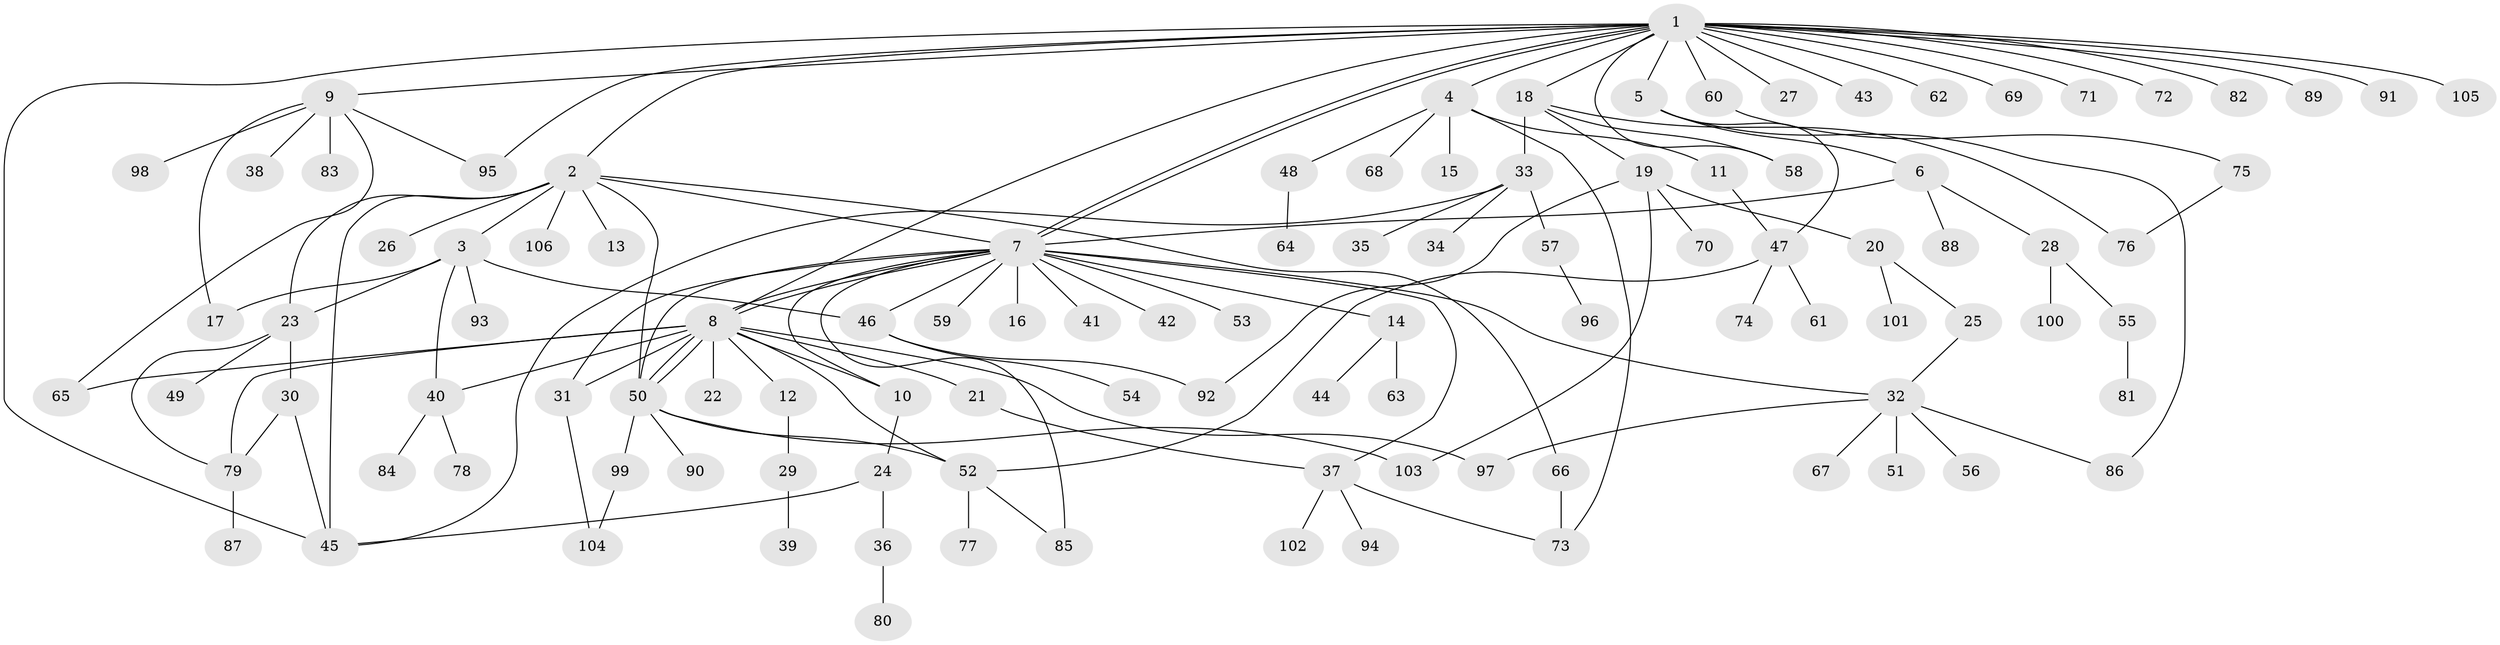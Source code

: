 // Generated by graph-tools (version 1.1) at 2025/47/03/09/25 04:47:43]
// undirected, 106 vertices, 142 edges
graph export_dot {
graph [start="1"]
  node [color=gray90,style=filled];
  1;
  2;
  3;
  4;
  5;
  6;
  7;
  8;
  9;
  10;
  11;
  12;
  13;
  14;
  15;
  16;
  17;
  18;
  19;
  20;
  21;
  22;
  23;
  24;
  25;
  26;
  27;
  28;
  29;
  30;
  31;
  32;
  33;
  34;
  35;
  36;
  37;
  38;
  39;
  40;
  41;
  42;
  43;
  44;
  45;
  46;
  47;
  48;
  49;
  50;
  51;
  52;
  53;
  54;
  55;
  56;
  57;
  58;
  59;
  60;
  61;
  62;
  63;
  64;
  65;
  66;
  67;
  68;
  69;
  70;
  71;
  72;
  73;
  74;
  75;
  76;
  77;
  78;
  79;
  80;
  81;
  82;
  83;
  84;
  85;
  86;
  87;
  88;
  89;
  90;
  91;
  92;
  93;
  94;
  95;
  96;
  97;
  98;
  99;
  100;
  101;
  102;
  103;
  104;
  105;
  106;
  1 -- 2;
  1 -- 4;
  1 -- 5;
  1 -- 7;
  1 -- 7;
  1 -- 8;
  1 -- 9;
  1 -- 18;
  1 -- 27;
  1 -- 43;
  1 -- 45;
  1 -- 58;
  1 -- 60;
  1 -- 62;
  1 -- 69;
  1 -- 71;
  1 -- 72;
  1 -- 82;
  1 -- 89;
  1 -- 91;
  1 -- 95;
  1 -- 105;
  2 -- 3;
  2 -- 7;
  2 -- 13;
  2 -- 23;
  2 -- 26;
  2 -- 45;
  2 -- 50;
  2 -- 66;
  2 -- 106;
  3 -- 17;
  3 -- 23;
  3 -- 40;
  3 -- 46;
  3 -- 93;
  4 -- 11;
  4 -- 15;
  4 -- 48;
  4 -- 68;
  4 -- 73;
  5 -- 6;
  5 -- 47;
  5 -- 86;
  6 -- 7;
  6 -- 28;
  6 -- 88;
  7 -- 8;
  7 -- 8;
  7 -- 10;
  7 -- 14;
  7 -- 16;
  7 -- 31;
  7 -- 32;
  7 -- 37;
  7 -- 41;
  7 -- 42;
  7 -- 46;
  7 -- 50;
  7 -- 53;
  7 -- 59;
  7 -- 85;
  8 -- 10;
  8 -- 12;
  8 -- 21;
  8 -- 22;
  8 -- 31;
  8 -- 40;
  8 -- 50;
  8 -- 50;
  8 -- 52;
  8 -- 65;
  8 -- 79;
  8 -- 97;
  9 -- 17;
  9 -- 38;
  9 -- 65;
  9 -- 83;
  9 -- 95;
  9 -- 98;
  10 -- 24;
  11 -- 47;
  12 -- 29;
  14 -- 44;
  14 -- 63;
  18 -- 19;
  18 -- 33;
  18 -- 58;
  18 -- 76;
  19 -- 20;
  19 -- 70;
  19 -- 92;
  19 -- 103;
  20 -- 25;
  20 -- 101;
  21 -- 37;
  23 -- 30;
  23 -- 49;
  23 -- 79;
  24 -- 36;
  24 -- 45;
  25 -- 32;
  28 -- 55;
  28 -- 100;
  29 -- 39;
  30 -- 45;
  30 -- 79;
  31 -- 104;
  32 -- 51;
  32 -- 56;
  32 -- 67;
  32 -- 86;
  32 -- 97;
  33 -- 34;
  33 -- 35;
  33 -- 45;
  33 -- 57;
  36 -- 80;
  37 -- 73;
  37 -- 94;
  37 -- 102;
  40 -- 78;
  40 -- 84;
  46 -- 54;
  46 -- 92;
  47 -- 52;
  47 -- 61;
  47 -- 74;
  48 -- 64;
  50 -- 52;
  50 -- 90;
  50 -- 99;
  50 -- 103;
  52 -- 77;
  52 -- 85;
  55 -- 81;
  57 -- 96;
  60 -- 75;
  66 -- 73;
  75 -- 76;
  79 -- 87;
  99 -- 104;
}
